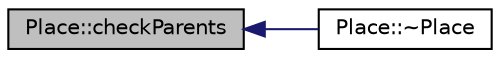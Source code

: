 digraph "Place::checkParents"
{
  edge [fontname="Helvetica",fontsize="10",labelfontname="Helvetica",labelfontsize="10"];
  node [fontname="Helvetica",fontsize="10",shape=record];
  rankdir="LR";
  Node1 [label="Place::checkParents",height=0.2,width=0.4,color="black", fillcolor="grey75", style="filled", fontcolor="black"];
  Node1 -> Node2 [dir="back",color="midnightblue",fontsize="10",style="solid",fontname="Helvetica"];
  Node2 [label="Place::~Place",height=0.2,width=0.4,color="black", fillcolor="white", style="filled",URL="$dd/d21/class_place.html#ac2beec60ce093868a1911acf4de7edda"];
}
